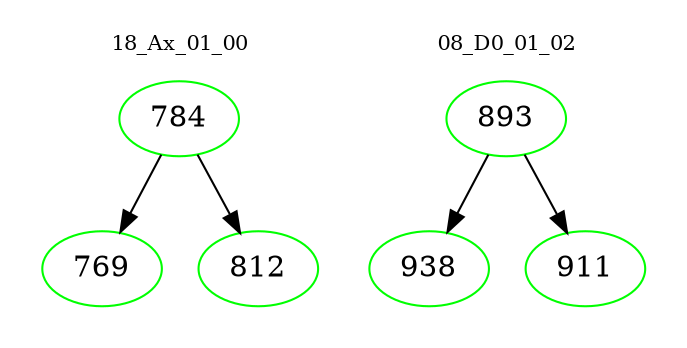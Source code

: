 digraph{
subgraph cluster_0 {
color = white
label = "18_Ax_01_00";
fontsize=10;
T0_784 [label="784", color="green"]
T0_784 -> T0_769 [color="black"]
T0_769 [label="769", color="green"]
T0_784 -> T0_812 [color="black"]
T0_812 [label="812", color="green"]
}
subgraph cluster_1 {
color = white
label = "08_D0_01_02";
fontsize=10;
T1_893 [label="893", color="green"]
T1_893 -> T1_938 [color="black"]
T1_938 [label="938", color="green"]
T1_893 -> T1_911 [color="black"]
T1_911 [label="911", color="green"]
}
}
